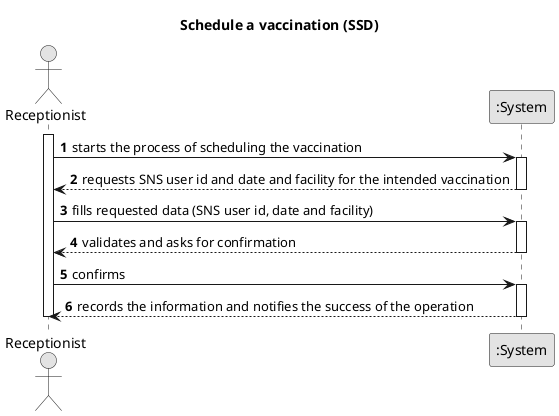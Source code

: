 @startuml
skinparam monochrome true
skinparam packageStyle rectangle
skinparam shadowing false

title Schedule a vaccination (SSD)

autonumber

actor Receptionist
participant ":System" as System

activate Receptionist
    Receptionist -> System : starts the process of scheduling the vaccination
    activate System
        System --> Receptionist : requests SNS user id and date and facility for the intended vaccination
    deactivate System

    Receptionist -> System : fills requested data (SNS user id, date and facility)
    activate System
        System --> Receptionist : validates and asks for confirmation
    deactivate System

    Receptionist -> System : confirms
    activate System
        System --> Receptionist : records the information and notifies the success of the operation
    deactivate System
deactivate Receptionist

@enduml